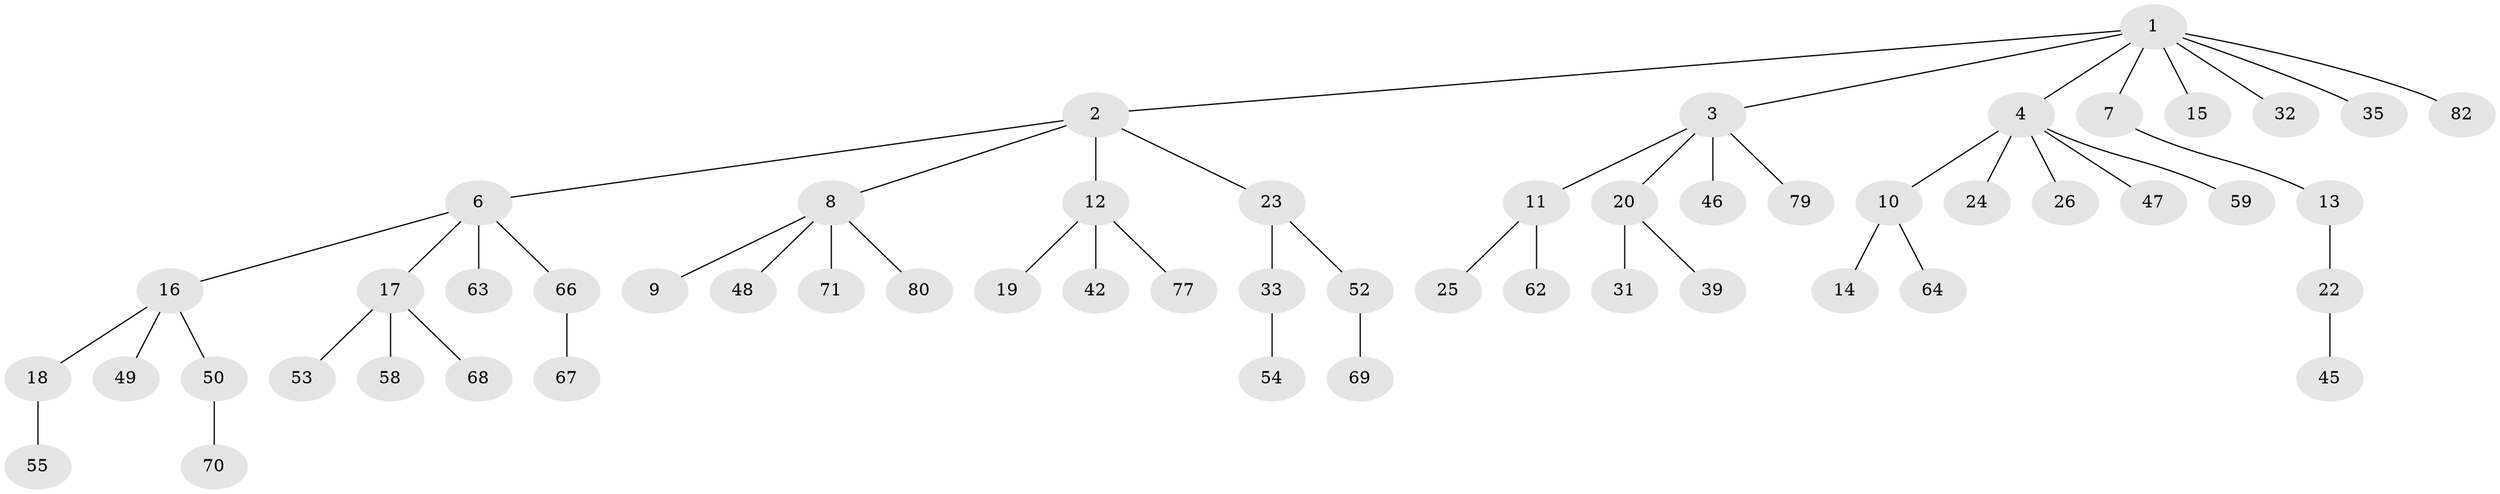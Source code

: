 // Generated by graph-tools (version 1.1) at 2025/52/02/27/25 19:52:12]
// undirected, 55 vertices, 54 edges
graph export_dot {
graph [start="1"]
  node [color=gray90,style=filled];
  1 [super="+28"];
  2;
  3 [super="+41"];
  4 [super="+5"];
  6 [super="+36"];
  7;
  8 [super="+43"];
  9;
  10 [super="+34"];
  11 [super="+40"];
  12 [super="+37"];
  13 [super="+65"];
  14 [super="+83"];
  15;
  16 [super="+21"];
  17 [super="+38"];
  18 [super="+29"];
  19 [super="+30"];
  20 [super="+74"];
  22 [super="+27"];
  23 [super="+44"];
  24 [super="+81"];
  25 [super="+61"];
  26 [super="+60"];
  31;
  32;
  33;
  35 [super="+51"];
  39;
  42 [super="+56"];
  45 [super="+73"];
  46;
  47;
  48;
  49;
  50 [super="+75"];
  52 [super="+57"];
  53 [super="+78"];
  54 [super="+72"];
  55 [super="+76"];
  58;
  59;
  62;
  63;
  64;
  66;
  67;
  68;
  69;
  70;
  71;
  77;
  79;
  80;
  82;
  1 -- 2;
  1 -- 3;
  1 -- 4;
  1 -- 7;
  1 -- 15;
  1 -- 35;
  1 -- 32;
  1 -- 82;
  2 -- 6;
  2 -- 8;
  2 -- 12;
  2 -- 23;
  3 -- 11;
  3 -- 20;
  3 -- 46;
  3 -- 79;
  4 -- 24;
  4 -- 47;
  4 -- 59;
  4 -- 10;
  4 -- 26;
  6 -- 16;
  6 -- 17;
  6 -- 66;
  6 -- 63;
  7 -- 13;
  8 -- 9;
  8 -- 48;
  8 -- 80;
  8 -- 71;
  10 -- 14;
  10 -- 64;
  11 -- 25;
  11 -- 62;
  12 -- 19;
  12 -- 77;
  12 -- 42;
  13 -- 22;
  16 -- 18;
  16 -- 50;
  16 -- 49;
  17 -- 58;
  17 -- 68;
  17 -- 53;
  18 -- 55;
  20 -- 31;
  20 -- 39;
  22 -- 45;
  23 -- 33;
  23 -- 52;
  33 -- 54;
  50 -- 70;
  52 -- 69;
  66 -- 67;
}
